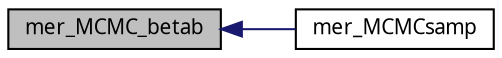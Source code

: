 digraph G
{
  edge [fontname="FreeSans.ttf",fontsize=10,labelfontname="FreeSans.ttf",labelfontsize=10];
  node [fontname="FreeSans.ttf",fontsize=10,shape=record];
  rankdir=LR;
  Node1 [label="mer_MCMC_betab",height=0.2,width=0.4,color="black", fillcolor="grey75", style="filled" fontcolor="black"];
  Node1 -> Node2 [dir=back,color="midnightblue",fontsize=10,style="solid",fontname="FreeSans.ttf"];
  Node2 [label="mer_MCMCsamp",height=0.2,width=0.4,color="black", fillcolor="white", style="filled",URL="$lmer_8h.html#edec83b72f0c3437d9b10daf5120aa2b",tooltip="Generate a Markov-Chain Monte Carlo sample from a fitted linear mixed model."];
}
